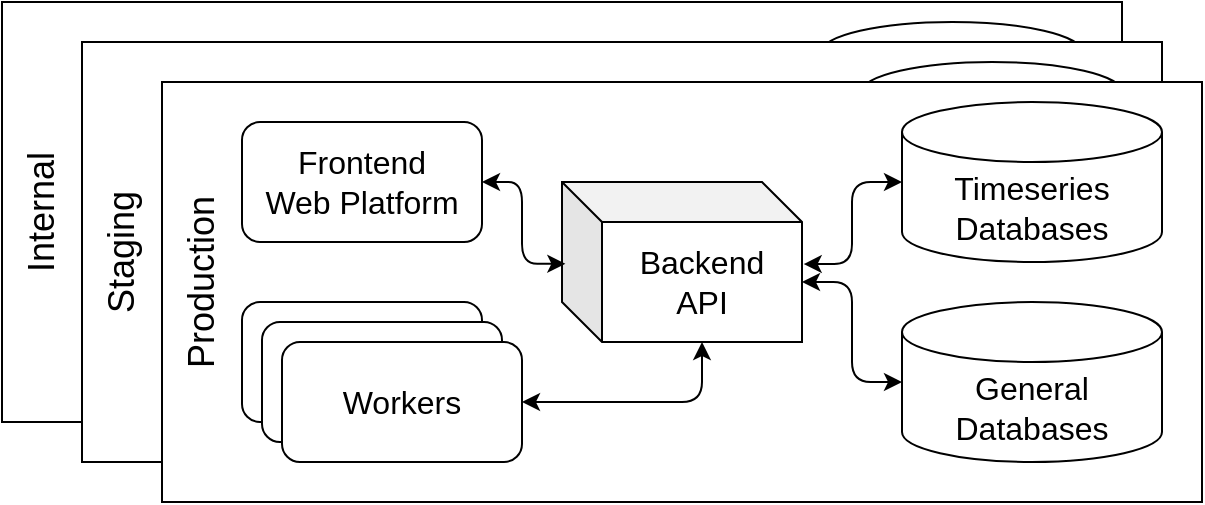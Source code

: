 <mxfile>
    <diagram id="gVr_sMQSirzzInuGXkxn" name="Page-1">
        <mxGraphModel dx="1234" dy="752" grid="1" gridSize="10" guides="1" tooltips="1" connect="1" arrows="1" fold="1" page="1" pageScale="1" pageWidth="827" pageHeight="1169" math="0" shadow="0">
            <root>
                <mxCell id="0"/>
                <mxCell id="1" parent="0"/>
                <mxCell id="15" value="" style="rounded=0;whiteSpace=wrap;html=1;" vertex="1" parent="1">
                    <mxGeometry x="110" y="250" width="560" height="210" as="geometry"/>
                </mxCell>
                <mxCell id="4" value="Timeseries&lt;br&gt;Databases" style="shape=cylinder3;whiteSpace=wrap;html=1;boundedLbl=1;backgroundOutline=1;size=15;fontSize=16;" parent="1" vertex="1">
                    <mxGeometry x="520" y="260" width="130" height="80" as="geometry"/>
                </mxCell>
                <mxCell id="12" style="edgeStyle=orthogonalEdgeStyle;html=1;exitX=0;exitY=0.5;exitDx=0;exitDy=0;exitPerimeter=0;entryX=0;entryY=0;entryDx=120;entryDy=50;entryPerimeter=0;fontSize=16;startArrow=classic;startFill=1;" parent="1" source="5" target="6" edge="1">
                    <mxGeometry relative="1" as="geometry"/>
                </mxCell>
                <mxCell id="5" value="General&lt;br&gt;Databases" style="shape=cylinder3;whiteSpace=wrap;html=1;boundedLbl=1;backgroundOutline=1;size=15;fontSize=16;" parent="1" vertex="1">
                    <mxGeometry x="520" y="360" width="130" height="80" as="geometry"/>
                </mxCell>
                <mxCell id="11" style="edgeStyle=orthogonalEdgeStyle;html=1;entryX=0;entryY=0.5;entryDx=0;entryDy=0;entryPerimeter=0;fontSize=16;startArrow=classic;startFill=1;exitX=1.007;exitY=0.513;exitDx=0;exitDy=0;exitPerimeter=0;" parent="1" target="4" edge="1" source="6">
                    <mxGeometry relative="1" as="geometry">
                        <mxPoint x="360" y="410" as="sourcePoint"/>
                    </mxGeometry>
                </mxCell>
                <mxCell id="6" value="Backend&lt;br&gt;API" style="shape=cube;whiteSpace=wrap;html=1;boundedLbl=1;backgroundOutline=1;darkOpacity=0.05;darkOpacity2=0.1;fontSize=16;" parent="1" vertex="1">
                    <mxGeometry x="350" y="300" width="120" height="80" as="geometry"/>
                </mxCell>
                <mxCell id="10" value="" style="edgeStyle=orthogonalEdgeStyle;html=1;fontSize=16;startArrow=classic;startFill=1;exitX=1;exitY=0.5;exitDx=0;exitDy=0;entryX=0;entryY=0;entryDx=70;entryDy=80;entryPerimeter=0;" parent="1" source="9" target="6" edge="1">
                    <mxGeometry relative="1" as="geometry">
                        <mxPoint x="380" y="355.789" as="targetPoint"/>
                    </mxGeometry>
                </mxCell>
                <mxCell id="7" value="Workers" style="rounded=1;whiteSpace=wrap;html=1;fontSize=16;" parent="1" vertex="1">
                    <mxGeometry x="190" y="360" width="120" height="60" as="geometry"/>
                </mxCell>
                <mxCell id="8" value="Workers" style="rounded=1;whiteSpace=wrap;html=1;fontSize=16;" parent="1" vertex="1">
                    <mxGeometry x="200" y="370" width="120" height="60" as="geometry"/>
                </mxCell>
                <mxCell id="9" value="Workers" style="rounded=1;whiteSpace=wrap;html=1;fontSize=16;" parent="1" vertex="1">
                    <mxGeometry x="210" y="380" width="120" height="60" as="geometry"/>
                </mxCell>
                <mxCell id="14" style="edgeStyle=orthogonalEdgeStyle;html=1;exitX=1;exitY=0.5;exitDx=0;exitDy=0;entryX=0.014;entryY=0.511;entryDx=0;entryDy=0;entryPerimeter=0;fontSize=16;startArrow=classic;startFill=1;" parent="1" source="13" target="6" edge="1">
                    <mxGeometry relative="1" as="geometry"/>
                </mxCell>
                <mxCell id="13" value="Frontend&lt;br&gt;Web Platform" style="rounded=1;whiteSpace=wrap;html=1;fontSize=16;" parent="1" vertex="1">
                    <mxGeometry x="190" y="270" width="120" height="60" as="geometry"/>
                </mxCell>
                <mxCell id="28" value="" style="rounded=0;whiteSpace=wrap;html=1;" vertex="1" parent="1">
                    <mxGeometry x="150" y="270" width="540" height="210" as="geometry"/>
                </mxCell>
                <mxCell id="29" value="Timeseries&lt;br&gt;Databases" style="shape=cylinder3;whiteSpace=wrap;html=1;boundedLbl=1;backgroundOutline=1;size=15;fontSize=16;" vertex="1" parent="1">
                    <mxGeometry x="540" y="280" width="130" height="80" as="geometry"/>
                </mxCell>
                <mxCell id="30" style="edgeStyle=orthogonalEdgeStyle;html=1;exitX=0;exitY=0.5;exitDx=0;exitDy=0;exitPerimeter=0;entryX=0;entryY=0;entryDx=120;entryDy=50;entryPerimeter=0;fontSize=16;startArrow=classic;startFill=1;" edge="1" parent="1" source="31" target="33">
                    <mxGeometry relative="1" as="geometry"/>
                </mxCell>
                <mxCell id="31" value="General&lt;br&gt;Databases" style="shape=cylinder3;whiteSpace=wrap;html=1;boundedLbl=1;backgroundOutline=1;size=15;fontSize=16;" vertex="1" parent="1">
                    <mxGeometry x="540" y="380" width="130" height="80" as="geometry"/>
                </mxCell>
                <mxCell id="32" style="edgeStyle=orthogonalEdgeStyle;html=1;entryX=0;entryY=0.5;entryDx=0;entryDy=0;entryPerimeter=0;fontSize=16;startArrow=classic;startFill=1;exitX=1.007;exitY=0.513;exitDx=0;exitDy=0;exitPerimeter=0;" edge="1" parent="1" source="33" target="29">
                    <mxGeometry relative="1" as="geometry">
                        <mxPoint x="380" y="430" as="sourcePoint"/>
                    </mxGeometry>
                </mxCell>
                <mxCell id="33" value="Backend&lt;br&gt;API" style="shape=cube;whiteSpace=wrap;html=1;boundedLbl=1;backgroundOutline=1;darkOpacity=0.05;darkOpacity2=0.1;fontSize=16;" vertex="1" parent="1">
                    <mxGeometry x="370" y="320" width="120" height="80" as="geometry"/>
                </mxCell>
                <mxCell id="34" value="" style="edgeStyle=orthogonalEdgeStyle;html=1;fontSize=16;startArrow=classic;startFill=1;exitX=1;exitY=0.5;exitDx=0;exitDy=0;entryX=0;entryY=0;entryDx=70;entryDy=80;entryPerimeter=0;" edge="1" parent="1" source="37" target="33">
                    <mxGeometry relative="1" as="geometry">
                        <mxPoint x="400" y="375.789" as="targetPoint"/>
                    </mxGeometry>
                </mxCell>
                <mxCell id="35" value="Workers" style="rounded=1;whiteSpace=wrap;html=1;fontSize=16;" vertex="1" parent="1">
                    <mxGeometry x="210" y="380" width="120" height="60" as="geometry"/>
                </mxCell>
                <mxCell id="36" value="Workers" style="rounded=1;whiteSpace=wrap;html=1;fontSize=16;" vertex="1" parent="1">
                    <mxGeometry x="220" y="390" width="120" height="60" as="geometry"/>
                </mxCell>
                <mxCell id="37" value="Workers" style="rounded=1;whiteSpace=wrap;html=1;fontSize=16;" vertex="1" parent="1">
                    <mxGeometry x="230" y="400" width="120" height="60" as="geometry"/>
                </mxCell>
                <mxCell id="38" style="edgeStyle=orthogonalEdgeStyle;html=1;exitX=1;exitY=0.5;exitDx=0;exitDy=0;entryX=0.014;entryY=0.511;entryDx=0;entryDy=0;entryPerimeter=0;fontSize=16;startArrow=classic;startFill=1;" edge="1" parent="1" source="39" target="33">
                    <mxGeometry relative="1" as="geometry"/>
                </mxCell>
                <mxCell id="39" value="Frontend&lt;br&gt;Web Platform" style="rounded=1;whiteSpace=wrap;html=1;fontSize=16;" vertex="1" parent="1">
                    <mxGeometry x="210" y="290" width="120" height="60" as="geometry"/>
                </mxCell>
                <mxCell id="40" value="" style="rounded=0;whiteSpace=wrap;html=1;" vertex="1" parent="1">
                    <mxGeometry x="190" y="290" width="520" height="210" as="geometry"/>
                </mxCell>
                <mxCell id="41" value="Timeseries&lt;br&gt;Databases" style="shape=cylinder3;whiteSpace=wrap;html=1;boundedLbl=1;backgroundOutline=1;size=15;fontSize=16;" vertex="1" parent="1">
                    <mxGeometry x="560" y="300" width="130" height="80" as="geometry"/>
                </mxCell>
                <mxCell id="42" style="edgeStyle=orthogonalEdgeStyle;html=1;exitX=0;exitY=0.5;exitDx=0;exitDy=0;exitPerimeter=0;entryX=0;entryY=0;entryDx=120;entryDy=50;entryPerimeter=0;fontSize=16;startArrow=classic;startFill=1;" edge="1" parent="1" source="43" target="45">
                    <mxGeometry relative="1" as="geometry"/>
                </mxCell>
                <mxCell id="43" value="General&lt;br&gt;Databases" style="shape=cylinder3;whiteSpace=wrap;html=1;boundedLbl=1;backgroundOutline=1;size=15;fontSize=16;" vertex="1" parent="1">
                    <mxGeometry x="560" y="400" width="130" height="80" as="geometry"/>
                </mxCell>
                <mxCell id="44" style="edgeStyle=orthogonalEdgeStyle;html=1;entryX=0;entryY=0.5;entryDx=0;entryDy=0;entryPerimeter=0;fontSize=16;startArrow=classic;startFill=1;exitX=1.007;exitY=0.513;exitDx=0;exitDy=0;exitPerimeter=0;" edge="1" parent="1" source="45" target="41">
                    <mxGeometry relative="1" as="geometry">
                        <mxPoint x="400" y="450" as="sourcePoint"/>
                    </mxGeometry>
                </mxCell>
                <mxCell id="45" value="Backend&lt;br&gt;API" style="shape=cube;whiteSpace=wrap;html=1;boundedLbl=1;backgroundOutline=1;darkOpacity=0.05;darkOpacity2=0.1;fontSize=16;" vertex="1" parent="1">
                    <mxGeometry x="390" y="340" width="120" height="80" as="geometry"/>
                </mxCell>
                <mxCell id="46" value="" style="edgeStyle=orthogonalEdgeStyle;html=1;fontSize=16;startArrow=classic;startFill=1;exitX=1;exitY=0.5;exitDx=0;exitDy=0;entryX=0;entryY=0;entryDx=70;entryDy=80;entryPerimeter=0;" edge="1" parent="1" source="49" target="45">
                    <mxGeometry relative="1" as="geometry">
                        <mxPoint x="420" y="395.789" as="targetPoint"/>
                    </mxGeometry>
                </mxCell>
                <mxCell id="47" value="Workers" style="rounded=1;whiteSpace=wrap;html=1;fontSize=16;" vertex="1" parent="1">
                    <mxGeometry x="230" y="400" width="120" height="60" as="geometry"/>
                </mxCell>
                <mxCell id="48" value="Workers" style="rounded=1;whiteSpace=wrap;html=1;fontSize=16;" vertex="1" parent="1">
                    <mxGeometry x="240" y="410" width="120" height="60" as="geometry"/>
                </mxCell>
                <mxCell id="49" value="Workers" style="rounded=1;whiteSpace=wrap;html=1;fontSize=16;" vertex="1" parent="1">
                    <mxGeometry x="250" y="420" width="120" height="60" as="geometry"/>
                </mxCell>
                <mxCell id="50" style="edgeStyle=orthogonalEdgeStyle;html=1;exitX=1;exitY=0.5;exitDx=0;exitDy=0;entryX=0.014;entryY=0.511;entryDx=0;entryDy=0;entryPerimeter=0;fontSize=16;startArrow=classic;startFill=1;" edge="1" parent="1" source="51" target="45">
                    <mxGeometry relative="1" as="geometry"/>
                </mxCell>
                <mxCell id="51" value="Frontend&lt;br&gt;Web Platform" style="rounded=1;whiteSpace=wrap;html=1;fontSize=16;" vertex="1" parent="1">
                    <mxGeometry x="230" y="310" width="120" height="60" as="geometry"/>
                </mxCell>
                <mxCell id="53" value="Internal" style="text;html=1;strokeColor=none;fillColor=none;align=center;verticalAlign=middle;whiteSpace=wrap;rounded=0;rotation=-90;fontStyle=0;fontSize=18;" vertex="1" parent="1">
                    <mxGeometry x="100" y="340" width="60" height="30" as="geometry"/>
                </mxCell>
                <mxCell id="54" value="Staging" style="text;html=1;strokeColor=none;fillColor=none;align=center;verticalAlign=middle;whiteSpace=wrap;rounded=0;rotation=-90;fontStyle=0;fontSize=18;" vertex="1" parent="1">
                    <mxGeometry x="140" y="360" width="60" height="30" as="geometry"/>
                </mxCell>
                <mxCell id="55" value="Production" style="text;html=1;strokeColor=none;fillColor=none;align=center;verticalAlign=middle;whiteSpace=wrap;rounded=0;rotation=-90;fontStyle=0;fontSize=18;" vertex="1" parent="1">
                    <mxGeometry x="180" y="375" width="60" height="30" as="geometry"/>
                </mxCell>
            </root>
        </mxGraphModel>
    </diagram>
</mxfile>